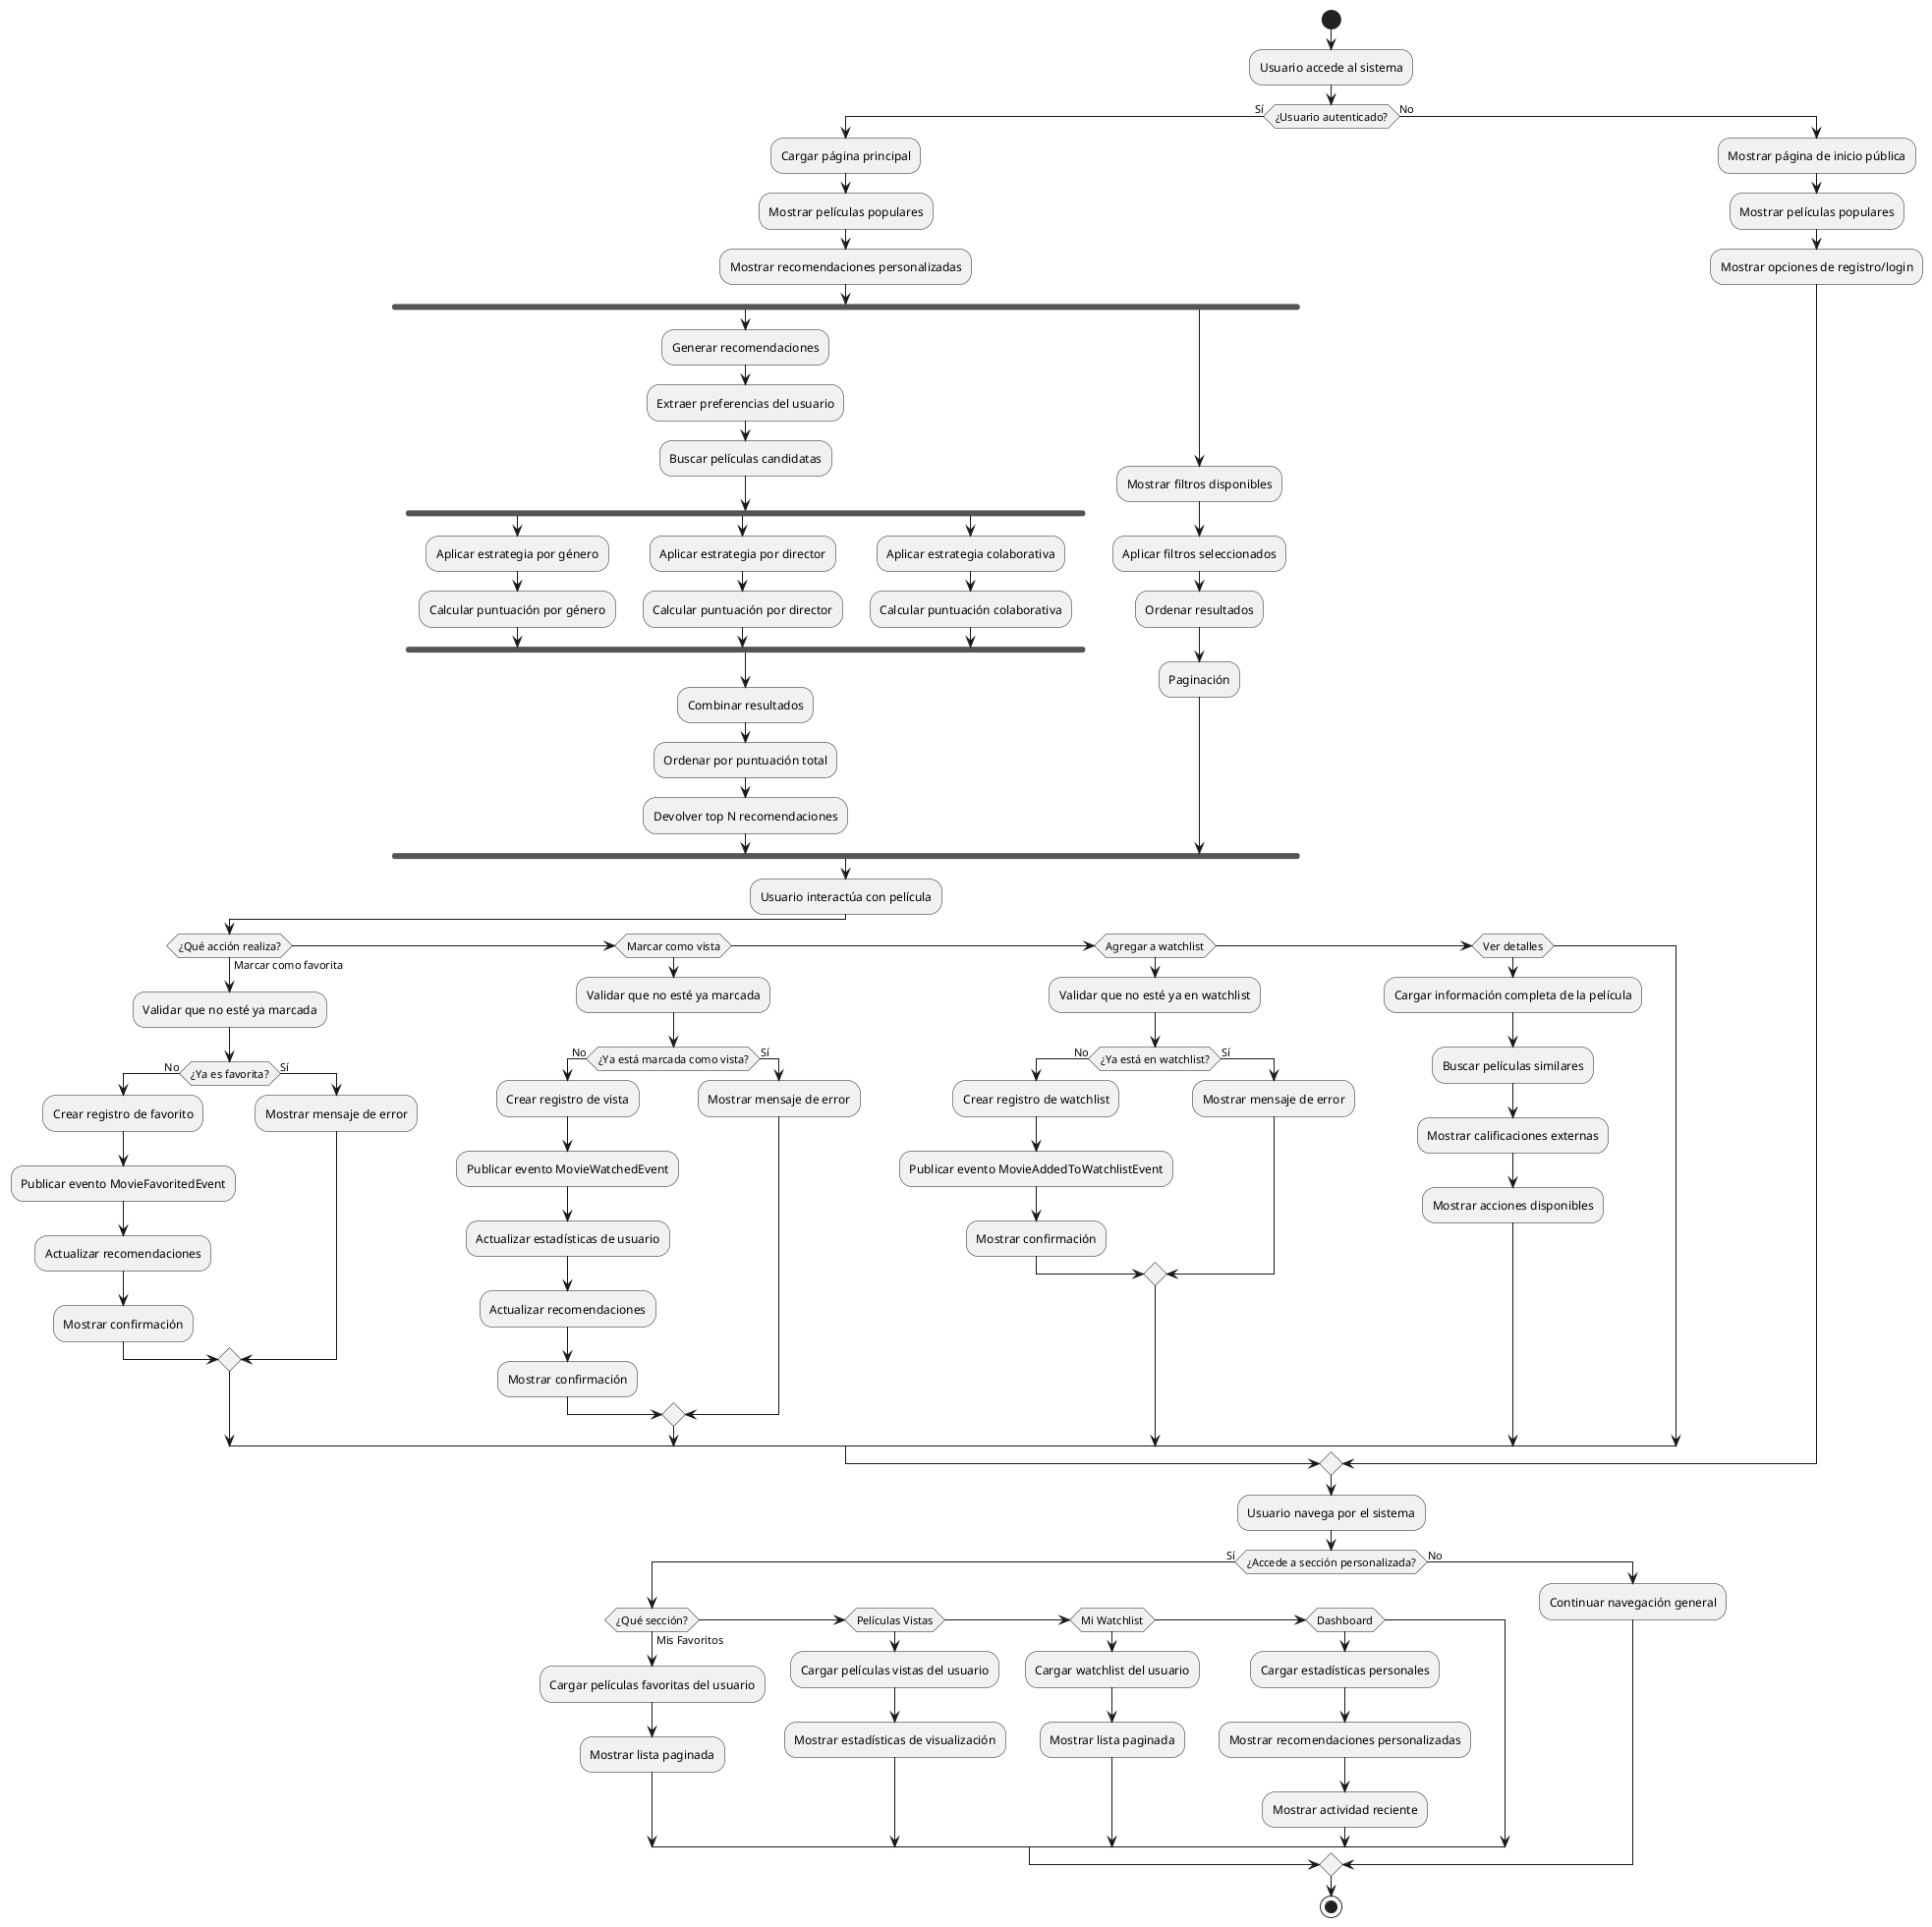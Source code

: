 @startuml Diagrama de Actividades - Film Sonar

start

:Usuario accede al sistema;

if (¿Usuario autenticado?) then (Sí)
  :Cargar página principal;
  :Mostrar películas populares;
  :Mostrar recomendaciones personalizadas;
  
  fork
    :Generar recomendaciones;
    :Extraer preferencias del usuario;
    :Buscar películas candidatas;
    
    fork
      :Aplicar estrategia por género;
      :Calcular puntuación por género;
    fork again
      :Aplicar estrategia por director;
      :Calcular puntuación por director;
    fork again
      :Aplicar estrategia colaborativa;
      :Calcular puntuación colaborativa;
    end fork
    
    :Combinar resultados;
    :Ordenar por puntuación total;
    :Devolver top N recomendaciones;
  fork again
    :Mostrar filtros disponibles;
    :Aplicar filtros seleccionados;
    :Ordenar resultados;
    :Paginación;
  end fork
  
  :Usuario interactúa con película;
  
  if (¿Qué acción realiza?) then (Marcar como favorita)
    :Validar que no esté ya marcada;
    if (¿Ya es favorita?) then (No)
      :Crear registro de favorito;
      :Publicar evento MovieFavoritedEvent;
      :Actualizar recomendaciones;
      :Mostrar confirmación;
    else (Sí)
      :Mostrar mensaje de error;
    endif
  elseif (Marcar como vista) then
    :Validar que no esté ya marcada;
    if (¿Ya está marcada como vista?) then (No)
      :Crear registro de vista;
      :Publicar evento MovieWatchedEvent;
      :Actualizar estadísticas de usuario;
      :Actualizar recomendaciones;
      :Mostrar confirmación;
    else (Sí)
      :Mostrar mensaje de error;
    endif
  elseif (Agregar a watchlist) then
    :Validar que no esté ya en watchlist;
    if (¿Ya está en watchlist?) then (No)
      :Crear registro de watchlist;
      :Publicar evento MovieAddedToWatchlistEvent;
      :Mostrar confirmación;
    else (Sí)
      :Mostrar mensaje de error;
    endif
  elseif (Ver detalles) then
    :Cargar información completa de la película;
    :Buscar películas similares;
    :Mostrar calificaciones externas;
    :Mostrar acciones disponibles;
  endif
  
else (No)
  :Mostrar página de inicio pública;
  :Mostrar películas populares;
  :Mostrar opciones de registro/login;
endif

:Usuario navega por el sistema;

if (¿Accede a sección personalizada?) then (Sí)
  if (¿Qué sección?) then (Mis Favoritos)
    :Cargar películas favoritas del usuario;
    :Mostrar lista paginada;
  elseif (Películas Vistas) then
    :Cargar películas vistas del usuario;
    :Mostrar estadísticas de visualización;
  elseif (Mi Watchlist) then
    :Cargar watchlist del usuario;
    :Mostrar lista paginada;
  elseif (Dashboard) then
    :Cargar estadísticas personales;
    :Mostrar recomendaciones personalizadas;
    :Mostrar actividad reciente;
  endif
else (No)
  :Continuar navegación general;
endif

stop

@enduml 